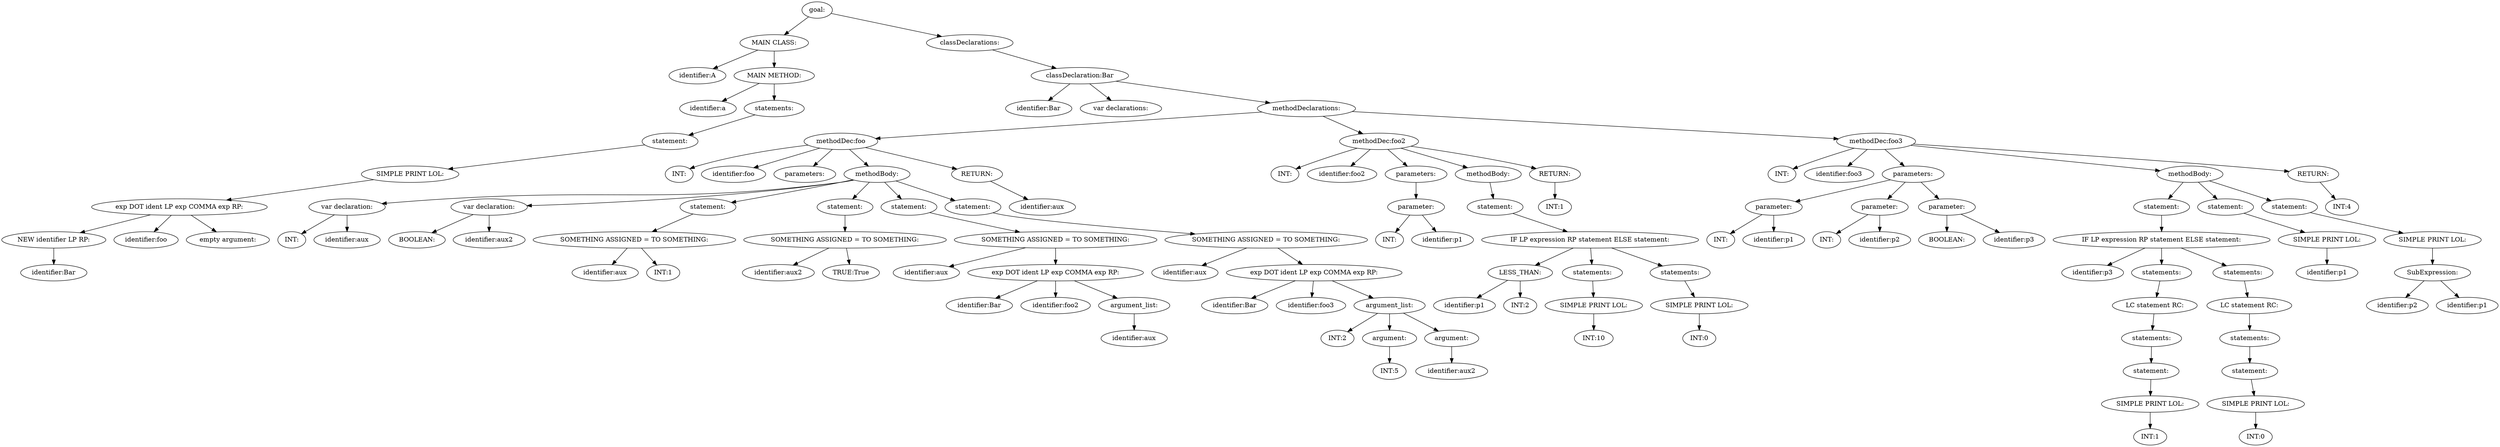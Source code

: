 digraph {
n0 [label="goal:"];
n1 [label="MAIN CLASS:"];
n2 [label="identifier:A"];
n1 -> n2
n3 [label="MAIN METHOD:"];
n4 [label="identifier:a"];
n3 -> n4
n5 [label="statements:"];
n6 [label="statement:"];
n7 [label="SIMPLE PRINT LOL:"];
n8 [label="exp DOT ident LP exp COMMA exp RP:"];
n9 [label="NEW identifier LP RP:"];
n10 [label="identifier:Bar"];
n9 -> n10
n8 -> n9
n11 [label="identifier:foo"];
n8 -> n11
n12 [label="empty argument:"];
n8 -> n12
n7 -> n8
n6 -> n7
n5 -> n6
n3 -> n5
n1 -> n3
n0 -> n1
n13 [label="classDeclarations:"];
n14 [label="classDeclaration:Bar"];
n15 [label="identifier:Bar"];
n14 -> n15
n16 [label="var declarations:"];
n14 -> n16
n17 [label="methodDeclarations:"];
n18 [label="methodDec:foo"];
n19 [label="INT:"];
n18 -> n19
n20 [label="identifier:foo"];
n18 -> n20
n21 [label="parameters:"];
n18 -> n21
n22 [label="methodBody:"];
n23 [label="var declaration:"];
n24 [label="INT:"];
n23 -> n24
n25 [label="identifier:aux"];
n23 -> n25
n22 -> n23
n26 [label="var declaration:"];
n27 [label="BOOLEAN:"];
n26 -> n27
n28 [label="identifier:aux2"];
n26 -> n28
n22 -> n26
n29 [label="statement:"];
n30 [label="SOMETHING ASSIGNED = TO SOMETHING:"];
n31 [label="identifier:aux"];
n30 -> n31
n32 [label="INT:1"];
n30 -> n32
n29 -> n30
n22 -> n29
n33 [label="statement:"];
n34 [label="SOMETHING ASSIGNED = TO SOMETHING:"];
n35 [label="identifier:aux2"];
n34 -> n35
n36 [label="TRUE:True"];
n34 -> n36
n33 -> n34
n22 -> n33
n37 [label="statement:"];
n38 [label="SOMETHING ASSIGNED = TO SOMETHING:"];
n39 [label="identifier:aux"];
n38 -> n39
n40 [label="exp DOT ident LP exp COMMA exp RP:"];
n41 [label="identifier:Bar"];
n40 -> n41
n42 [label="identifier:foo2"];
n40 -> n42
n43 [label="argument_list:"];
n44 [label="identifier:aux"];
n43 -> n44
n40 -> n43
n38 -> n40
n37 -> n38
n22 -> n37
n45 [label="statement:"];
n46 [label="SOMETHING ASSIGNED = TO SOMETHING:"];
n47 [label="identifier:aux"];
n46 -> n47
n48 [label="exp DOT ident LP exp COMMA exp RP:"];
n49 [label="identifier:Bar"];
n48 -> n49
n50 [label="identifier:foo3"];
n48 -> n50
n51 [label="argument_list:"];
n52 [label="INT:2"];
n51 -> n52
n53 [label="argument:"];
n54 [label="INT:5"];
n53 -> n54
n51 -> n53
n55 [label="argument:"];
n56 [label="identifier:aux2"];
n55 -> n56
n51 -> n55
n48 -> n51
n46 -> n48
n45 -> n46
n22 -> n45
n18 -> n22
n57 [label="RETURN:"];
n58 [label="identifier:aux"];
n57 -> n58
n18 -> n57
n17 -> n18
n59 [label="methodDec:foo2"];
n60 [label="INT:"];
n59 -> n60
n61 [label="identifier:foo2"];
n59 -> n61
n62 [label="parameters:"];
n63 [label="parameter:"];
n64 [label="INT:"];
n63 -> n64
n65 [label="identifier:p1"];
n63 -> n65
n62 -> n63
n59 -> n62
n66 [label="methodBody:"];
n67 [label="statement:"];
n68 [label="IF LP expression RP statement ELSE statement:"];
n69 [label="LESS_THAN:"];
n70 [label="identifier:p1"];
n69 -> n70
n71 [label="INT:2"];
n69 -> n71
n68 -> n69
n72 [label="statements:"];
n73 [label="SIMPLE PRINT LOL:"];
n74 [label="INT:10"];
n73 -> n74
n72 -> n73
n68 -> n72
n75 [label="statements:"];
n76 [label="SIMPLE PRINT LOL:"];
n77 [label="INT:0"];
n76 -> n77
n75 -> n76
n68 -> n75
n67 -> n68
n66 -> n67
n59 -> n66
n78 [label="RETURN:"];
n79 [label="INT:1"];
n78 -> n79
n59 -> n78
n17 -> n59
n80 [label="methodDec:foo3"];
n81 [label="INT:"];
n80 -> n81
n82 [label="identifier:foo3"];
n80 -> n82
n83 [label="parameters:"];
n84 [label="parameter:"];
n85 [label="INT:"];
n84 -> n85
n86 [label="identifier:p1"];
n84 -> n86
n83 -> n84
n87 [label="parameter:"];
n88 [label="INT:"];
n87 -> n88
n89 [label="identifier:p2"];
n87 -> n89
n83 -> n87
n90 [label="parameter:"];
n91 [label="BOOLEAN:"];
n90 -> n91
n92 [label="identifier:p3"];
n90 -> n92
n83 -> n90
n80 -> n83
n93 [label="methodBody:"];
n94 [label="statement:"];
n95 [label="IF LP expression RP statement ELSE statement:"];
n96 [label="identifier:p3"];
n95 -> n96
n97 [label="statements:"];
n98 [label="LC statement RC:"];
n99 [label="statements:"];
n100 [label="statement:"];
n101 [label="SIMPLE PRINT LOL:"];
n102 [label="INT:1"];
n101 -> n102
n100 -> n101
n99 -> n100
n98 -> n99
n97 -> n98
n95 -> n97
n103 [label="statements:"];
n104 [label="LC statement RC:"];
n105 [label="statements:"];
n106 [label="statement:"];
n107 [label="SIMPLE PRINT LOL:"];
n108 [label="INT:0"];
n107 -> n108
n106 -> n107
n105 -> n106
n104 -> n105
n103 -> n104
n95 -> n103
n94 -> n95
n93 -> n94
n109 [label="statement:"];
n110 [label="SIMPLE PRINT LOL:"];
n111 [label="identifier:p1"];
n110 -> n111
n109 -> n110
n93 -> n109
n112 [label="statement:"];
n113 [label="SIMPLE PRINT LOL:"];
n114 [label="SubExpression:"];
n115 [label="identifier:p2"];
n114 -> n115
n116 [label="identifier:p1"];
n114 -> n116
n113 -> n114
n112 -> n113
n93 -> n112
n80 -> n93
n117 [label="RETURN:"];
n118 [label="INT:4"];
n117 -> n118
n80 -> n117
n17 -> n80
n14 -> n17
n13 -> n14
n0 -> n13
}
